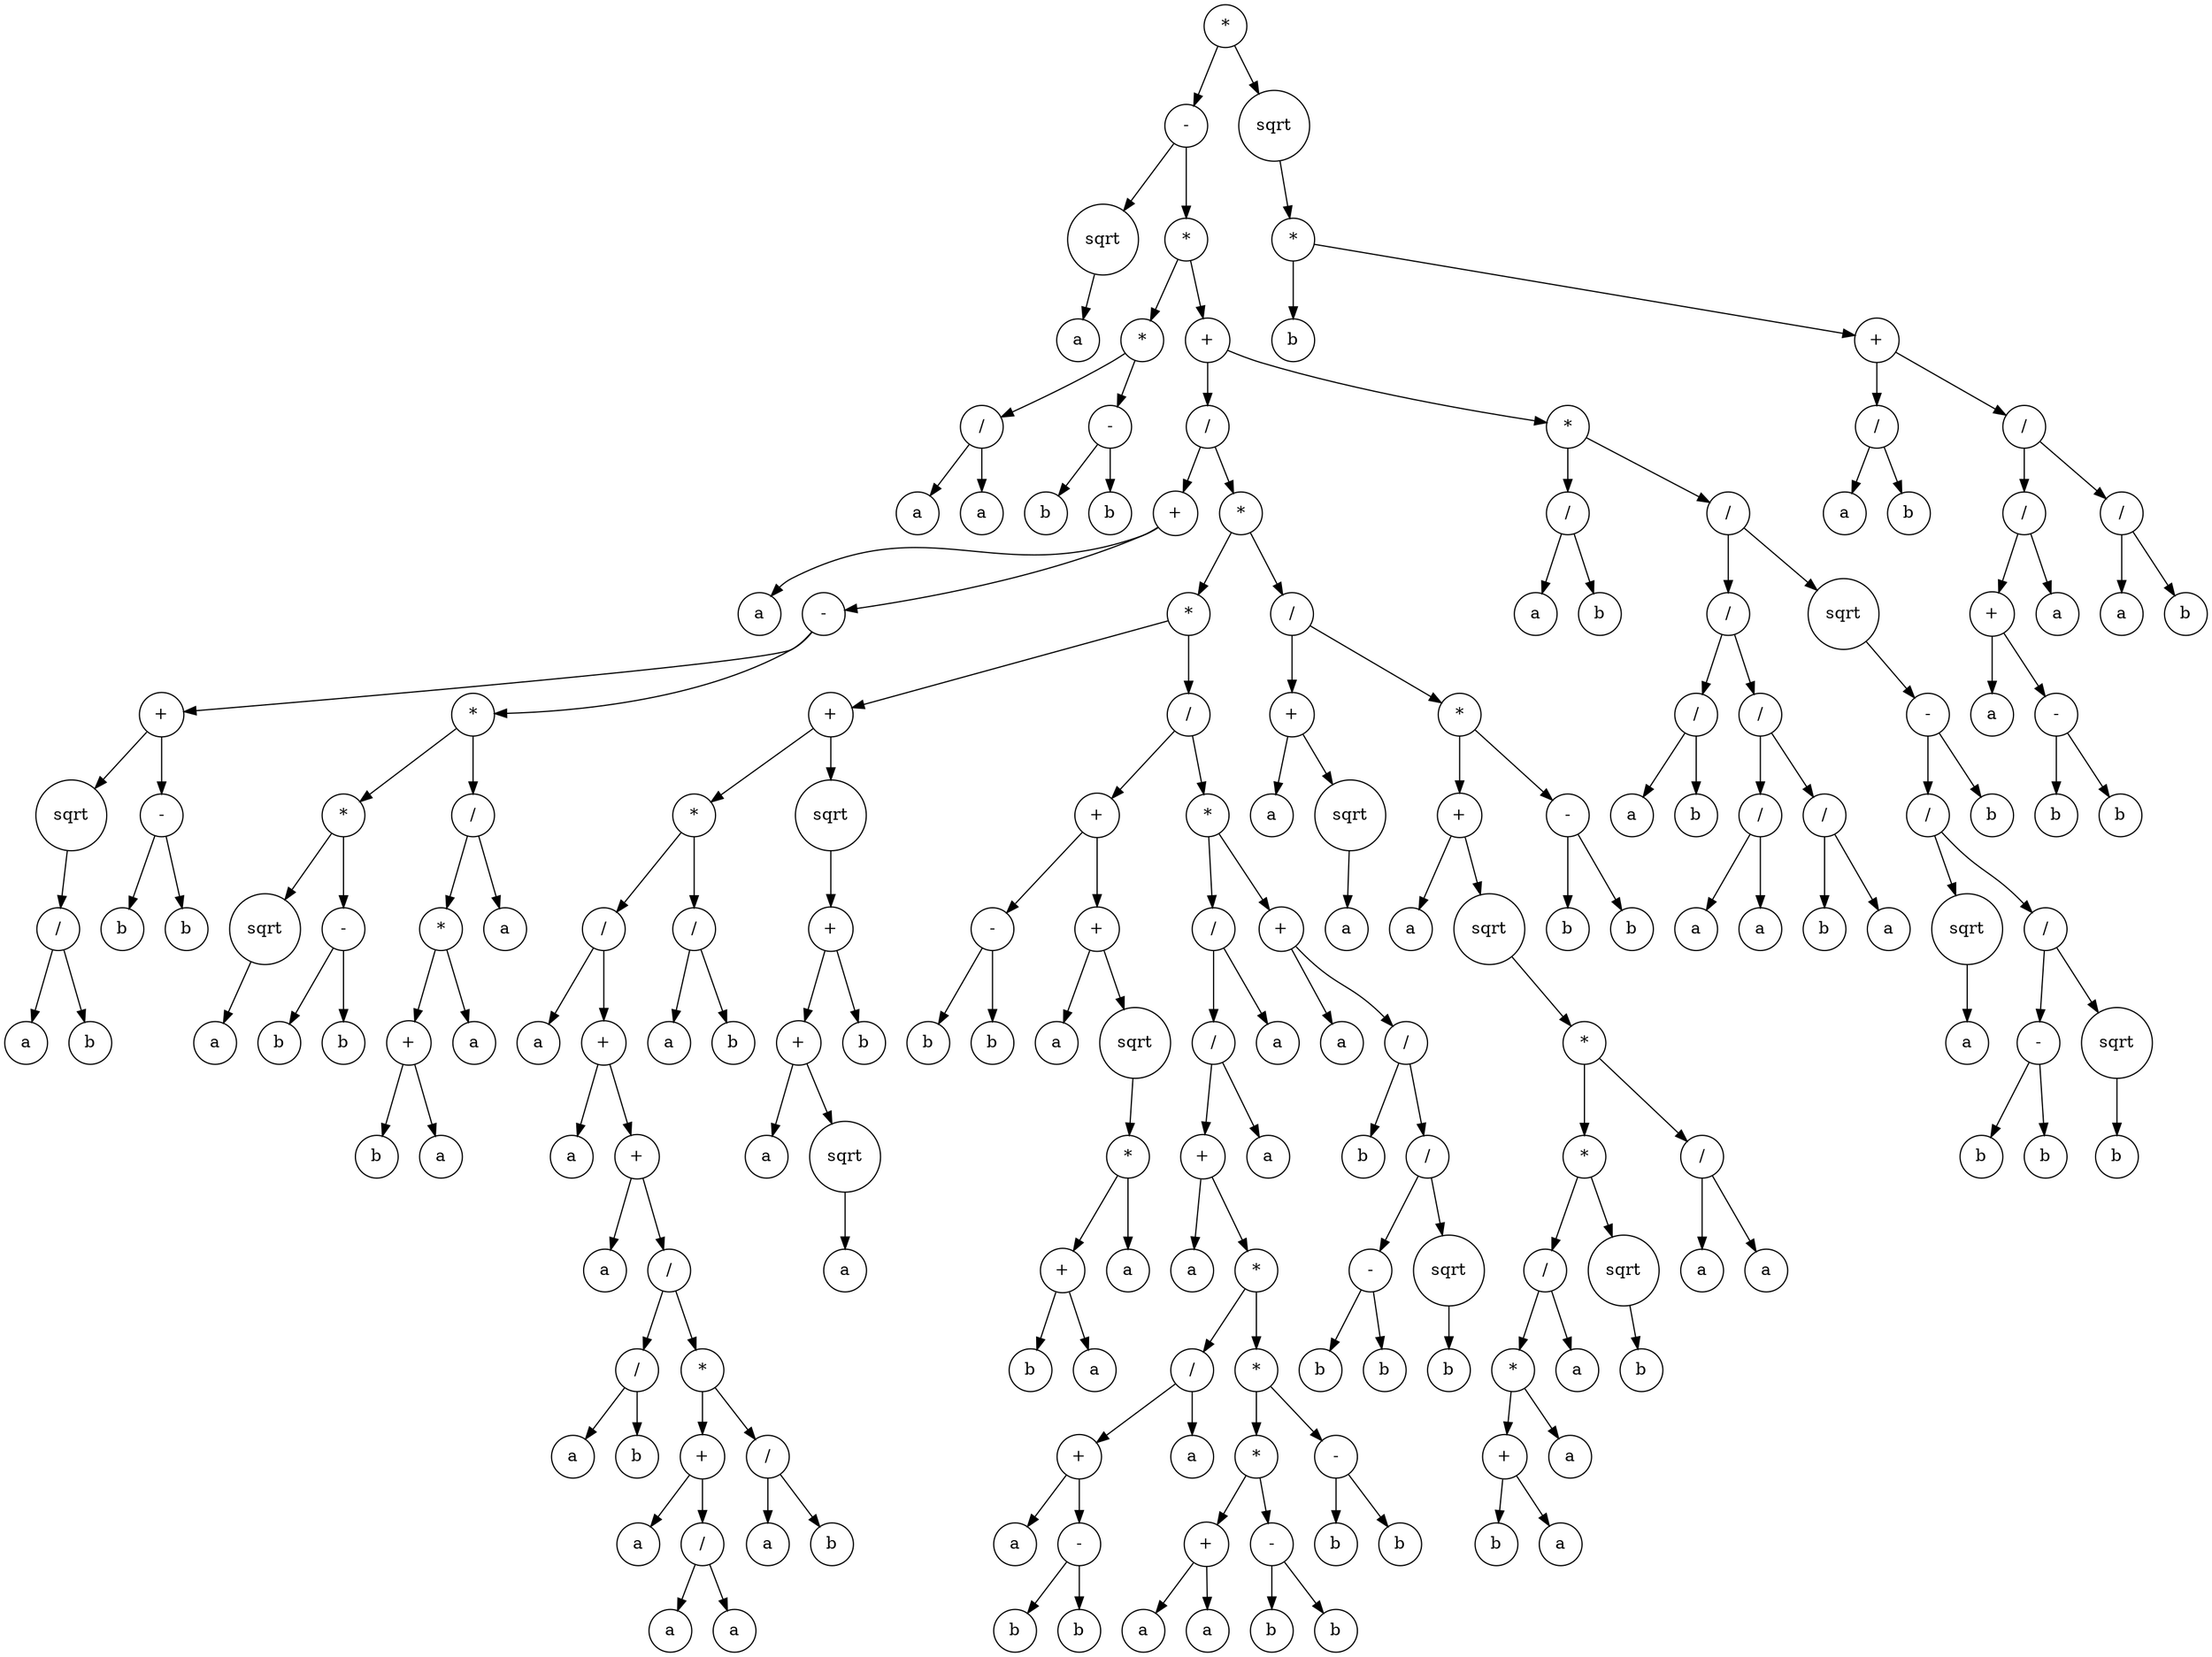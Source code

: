 digraph g {
graph [ordering=out];
node [shape=circle];
n[label = "*"];
n0[label = "-"];
n00[label = "sqrt"];
n000[label = "a"];
n00 -> n000;
n0 -> n00;
n01[label = "*"];
n010[label = "*"];
n0100[label = "/"];
n01000[label = "a"];
n0100 -> n01000;
n01001[label = "a"];
n0100 -> n01001;
n010 -> n0100;
n0101[label = "-"];
n01010[label = "b"];
n0101 -> n01010;
n01011[label = "b"];
n0101 -> n01011;
n010 -> n0101;
n01 -> n010;
n011[label = "+"];
n0110[label = "/"];
n01100[label = "+"];
n011000[label = "a"];
n01100 -> n011000;
n011001[label = "-"];
n0110010[label = "+"];
n01100100[label = "sqrt"];
n011001000[label = "/"];
n0110010000[label = "a"];
n011001000 -> n0110010000;
n0110010001[label = "b"];
n011001000 -> n0110010001;
n01100100 -> n011001000;
n0110010 -> n01100100;
n01100101[label = "-"];
n011001010[label = "b"];
n01100101 -> n011001010;
n011001011[label = "b"];
n01100101 -> n011001011;
n0110010 -> n01100101;
n011001 -> n0110010;
n0110011[label = "*"];
n01100110[label = "*"];
n011001100[label = "sqrt"];
n0110011000[label = "a"];
n011001100 -> n0110011000;
n01100110 -> n011001100;
n011001101[label = "-"];
n0110011010[label = "b"];
n011001101 -> n0110011010;
n0110011011[label = "b"];
n011001101 -> n0110011011;
n01100110 -> n011001101;
n0110011 -> n01100110;
n01100111[label = "/"];
n011001110[label = "*"];
n0110011100[label = "+"];
n01100111000[label = "b"];
n0110011100 -> n01100111000;
n01100111001[label = "a"];
n0110011100 -> n01100111001;
n011001110 -> n0110011100;
n0110011101[label = "a"];
n011001110 -> n0110011101;
n01100111 -> n011001110;
n011001111[label = "a"];
n01100111 -> n011001111;
n0110011 -> n01100111;
n011001 -> n0110011;
n01100 -> n011001;
n0110 -> n01100;
n01101[label = "*"];
n011010[label = "*"];
n0110100[label = "+"];
n01101000[label = "*"];
n011010000[label = "/"];
n0110100000[label = "a"];
n011010000 -> n0110100000;
n0110100001[label = "+"];
n01101000010[label = "a"];
n0110100001 -> n01101000010;
n01101000011[label = "+"];
n011010000110[label = "a"];
n01101000011 -> n011010000110;
n011010000111[label = "/"];
n0110100001110[label = "/"];
n01101000011100[label = "a"];
n0110100001110 -> n01101000011100;
n01101000011101[label = "b"];
n0110100001110 -> n01101000011101;
n011010000111 -> n0110100001110;
n0110100001111[label = "*"];
n01101000011110[label = "+"];
n011010000111100[label = "a"];
n01101000011110 -> n011010000111100;
n011010000111101[label = "/"];
n0110100001111010[label = "a"];
n011010000111101 -> n0110100001111010;
n0110100001111011[label = "a"];
n011010000111101 -> n0110100001111011;
n01101000011110 -> n011010000111101;
n0110100001111 -> n01101000011110;
n01101000011111[label = "/"];
n011010000111110[label = "a"];
n01101000011111 -> n011010000111110;
n011010000111111[label = "b"];
n01101000011111 -> n011010000111111;
n0110100001111 -> n01101000011111;
n011010000111 -> n0110100001111;
n01101000011 -> n011010000111;
n0110100001 -> n01101000011;
n011010000 -> n0110100001;
n01101000 -> n011010000;
n011010001[label = "/"];
n0110100010[label = "a"];
n011010001 -> n0110100010;
n0110100011[label = "b"];
n011010001 -> n0110100011;
n01101000 -> n011010001;
n0110100 -> n01101000;
n01101001[label = "sqrt"];
n011010010[label = "+"];
n0110100100[label = "+"];
n01101001000[label = "a"];
n0110100100 -> n01101001000;
n01101001001[label = "sqrt"];
n011010010010[label = "a"];
n01101001001 -> n011010010010;
n0110100100 -> n01101001001;
n011010010 -> n0110100100;
n0110100101[label = "b"];
n011010010 -> n0110100101;
n01101001 -> n011010010;
n0110100 -> n01101001;
n011010 -> n0110100;
n0110101[label = "/"];
n01101010[label = "+"];
n011010100[label = "-"];
n0110101000[label = "b"];
n011010100 -> n0110101000;
n0110101001[label = "b"];
n011010100 -> n0110101001;
n01101010 -> n011010100;
n011010101[label = "+"];
n0110101010[label = "a"];
n011010101 -> n0110101010;
n0110101011[label = "sqrt"];
n01101010110[label = "*"];
n011010101100[label = "+"];
n0110101011000[label = "b"];
n011010101100 -> n0110101011000;
n0110101011001[label = "a"];
n011010101100 -> n0110101011001;
n01101010110 -> n011010101100;
n011010101101[label = "a"];
n01101010110 -> n011010101101;
n0110101011 -> n01101010110;
n011010101 -> n0110101011;
n01101010 -> n011010101;
n0110101 -> n01101010;
n01101011[label = "*"];
n011010110[label = "/"];
n0110101100[label = "/"];
n01101011000[label = "+"];
n011010110000[label = "a"];
n01101011000 -> n011010110000;
n011010110001[label = "*"];
n0110101100010[label = "/"];
n01101011000100[label = "+"];
n011010110001000[label = "a"];
n01101011000100 -> n011010110001000;
n011010110001001[label = "-"];
n0110101100010010[label = "b"];
n011010110001001 -> n0110101100010010;
n0110101100010011[label = "b"];
n011010110001001 -> n0110101100010011;
n01101011000100 -> n011010110001001;
n0110101100010 -> n01101011000100;
n01101011000101[label = "a"];
n0110101100010 -> n01101011000101;
n011010110001 -> n0110101100010;
n0110101100011[label = "*"];
n01101011000110[label = "*"];
n011010110001100[label = "+"];
n0110101100011000[label = "a"];
n011010110001100 -> n0110101100011000;
n0110101100011001[label = "a"];
n011010110001100 -> n0110101100011001;
n01101011000110 -> n011010110001100;
n011010110001101[label = "-"];
n0110101100011010[label = "b"];
n011010110001101 -> n0110101100011010;
n0110101100011011[label = "b"];
n011010110001101 -> n0110101100011011;
n01101011000110 -> n011010110001101;
n0110101100011 -> n01101011000110;
n01101011000111[label = "-"];
n011010110001110[label = "b"];
n01101011000111 -> n011010110001110;
n011010110001111[label = "b"];
n01101011000111 -> n011010110001111;
n0110101100011 -> n01101011000111;
n011010110001 -> n0110101100011;
n01101011000 -> n011010110001;
n0110101100 -> n01101011000;
n01101011001[label = "a"];
n0110101100 -> n01101011001;
n011010110 -> n0110101100;
n0110101101[label = "a"];
n011010110 -> n0110101101;
n01101011 -> n011010110;
n011010111[label = "+"];
n0110101110[label = "a"];
n011010111 -> n0110101110;
n0110101111[label = "/"];
n01101011110[label = "b"];
n0110101111 -> n01101011110;
n01101011111[label = "/"];
n011010111110[label = "-"];
n0110101111100[label = "b"];
n011010111110 -> n0110101111100;
n0110101111101[label = "b"];
n011010111110 -> n0110101111101;
n01101011111 -> n011010111110;
n011010111111[label = "sqrt"];
n0110101111110[label = "b"];
n011010111111 -> n0110101111110;
n01101011111 -> n011010111111;
n0110101111 -> n01101011111;
n011010111 -> n0110101111;
n01101011 -> n011010111;
n0110101 -> n01101011;
n011010 -> n0110101;
n01101 -> n011010;
n011011[label = "/"];
n0110110[label = "+"];
n01101100[label = "a"];
n0110110 -> n01101100;
n01101101[label = "sqrt"];
n011011010[label = "a"];
n01101101 -> n011011010;
n0110110 -> n01101101;
n011011 -> n0110110;
n0110111[label = "*"];
n01101110[label = "+"];
n011011100[label = "a"];
n01101110 -> n011011100;
n011011101[label = "sqrt"];
n0110111010[label = "*"];
n01101110100[label = "*"];
n011011101000[label = "/"];
n0110111010000[label = "*"];
n01101110100000[label = "+"];
n011011101000000[label = "b"];
n01101110100000 -> n011011101000000;
n011011101000001[label = "a"];
n01101110100000 -> n011011101000001;
n0110111010000 -> n01101110100000;
n01101110100001[label = "a"];
n0110111010000 -> n01101110100001;
n011011101000 -> n0110111010000;
n0110111010001[label = "a"];
n011011101000 -> n0110111010001;
n01101110100 -> n011011101000;
n011011101001[label = "sqrt"];
n0110111010010[label = "b"];
n011011101001 -> n0110111010010;
n01101110100 -> n011011101001;
n0110111010 -> n01101110100;
n01101110101[label = "/"];
n011011101010[label = "a"];
n01101110101 -> n011011101010;
n011011101011[label = "a"];
n01101110101 -> n011011101011;
n0110111010 -> n01101110101;
n011011101 -> n0110111010;
n01101110 -> n011011101;
n0110111 -> n01101110;
n01101111[label = "-"];
n011011110[label = "b"];
n01101111 -> n011011110;
n011011111[label = "b"];
n01101111 -> n011011111;
n0110111 -> n01101111;
n011011 -> n0110111;
n01101 -> n011011;
n0110 -> n01101;
n011 -> n0110;
n0111[label = "*"];
n01110[label = "/"];
n011100[label = "a"];
n01110 -> n011100;
n011101[label = "b"];
n01110 -> n011101;
n0111 -> n01110;
n01111[label = "/"];
n011110[label = "/"];
n0111100[label = "/"];
n01111000[label = "a"];
n0111100 -> n01111000;
n01111001[label = "b"];
n0111100 -> n01111001;
n011110 -> n0111100;
n0111101[label = "/"];
n01111010[label = "/"];
n011110100[label = "a"];
n01111010 -> n011110100;
n011110101[label = "a"];
n01111010 -> n011110101;
n0111101 -> n01111010;
n01111011[label = "/"];
n011110110[label = "b"];
n01111011 -> n011110110;
n011110111[label = "a"];
n01111011 -> n011110111;
n0111101 -> n01111011;
n011110 -> n0111101;
n01111 -> n011110;
n011111[label = "sqrt"];
n0111110[label = "-"];
n01111100[label = "/"];
n011111000[label = "sqrt"];
n0111110000[label = "a"];
n011111000 -> n0111110000;
n01111100 -> n011111000;
n011111001[label = "/"];
n0111110010[label = "-"];
n01111100100[label = "b"];
n0111110010 -> n01111100100;
n01111100101[label = "b"];
n0111110010 -> n01111100101;
n011111001 -> n0111110010;
n0111110011[label = "sqrt"];
n01111100110[label = "b"];
n0111110011 -> n01111100110;
n011111001 -> n0111110011;
n01111100 -> n011111001;
n0111110 -> n01111100;
n01111101[label = "b"];
n0111110 -> n01111101;
n011111 -> n0111110;
n01111 -> n011111;
n0111 -> n01111;
n011 -> n0111;
n01 -> n011;
n0 -> n01;
n -> n0;
n1[label = "sqrt"];
n10[label = "*"];
n100[label = "b"];
n10 -> n100;
n101[label = "+"];
n1010[label = "/"];
n10100[label = "a"];
n1010 -> n10100;
n10101[label = "b"];
n1010 -> n10101;
n101 -> n1010;
n1011[label = "/"];
n10110[label = "/"];
n101100[label = "+"];
n1011000[label = "a"];
n101100 -> n1011000;
n1011001[label = "-"];
n10110010[label = "b"];
n1011001 -> n10110010;
n10110011[label = "b"];
n1011001 -> n10110011;
n101100 -> n1011001;
n10110 -> n101100;
n101101[label = "a"];
n10110 -> n101101;
n1011 -> n10110;
n10111[label = "/"];
n101110[label = "a"];
n10111 -> n101110;
n101111[label = "b"];
n10111 -> n101111;
n1011 -> n10111;
n101 -> n1011;
n10 -> n101;
n1 -> n10;
n -> n1;
}
